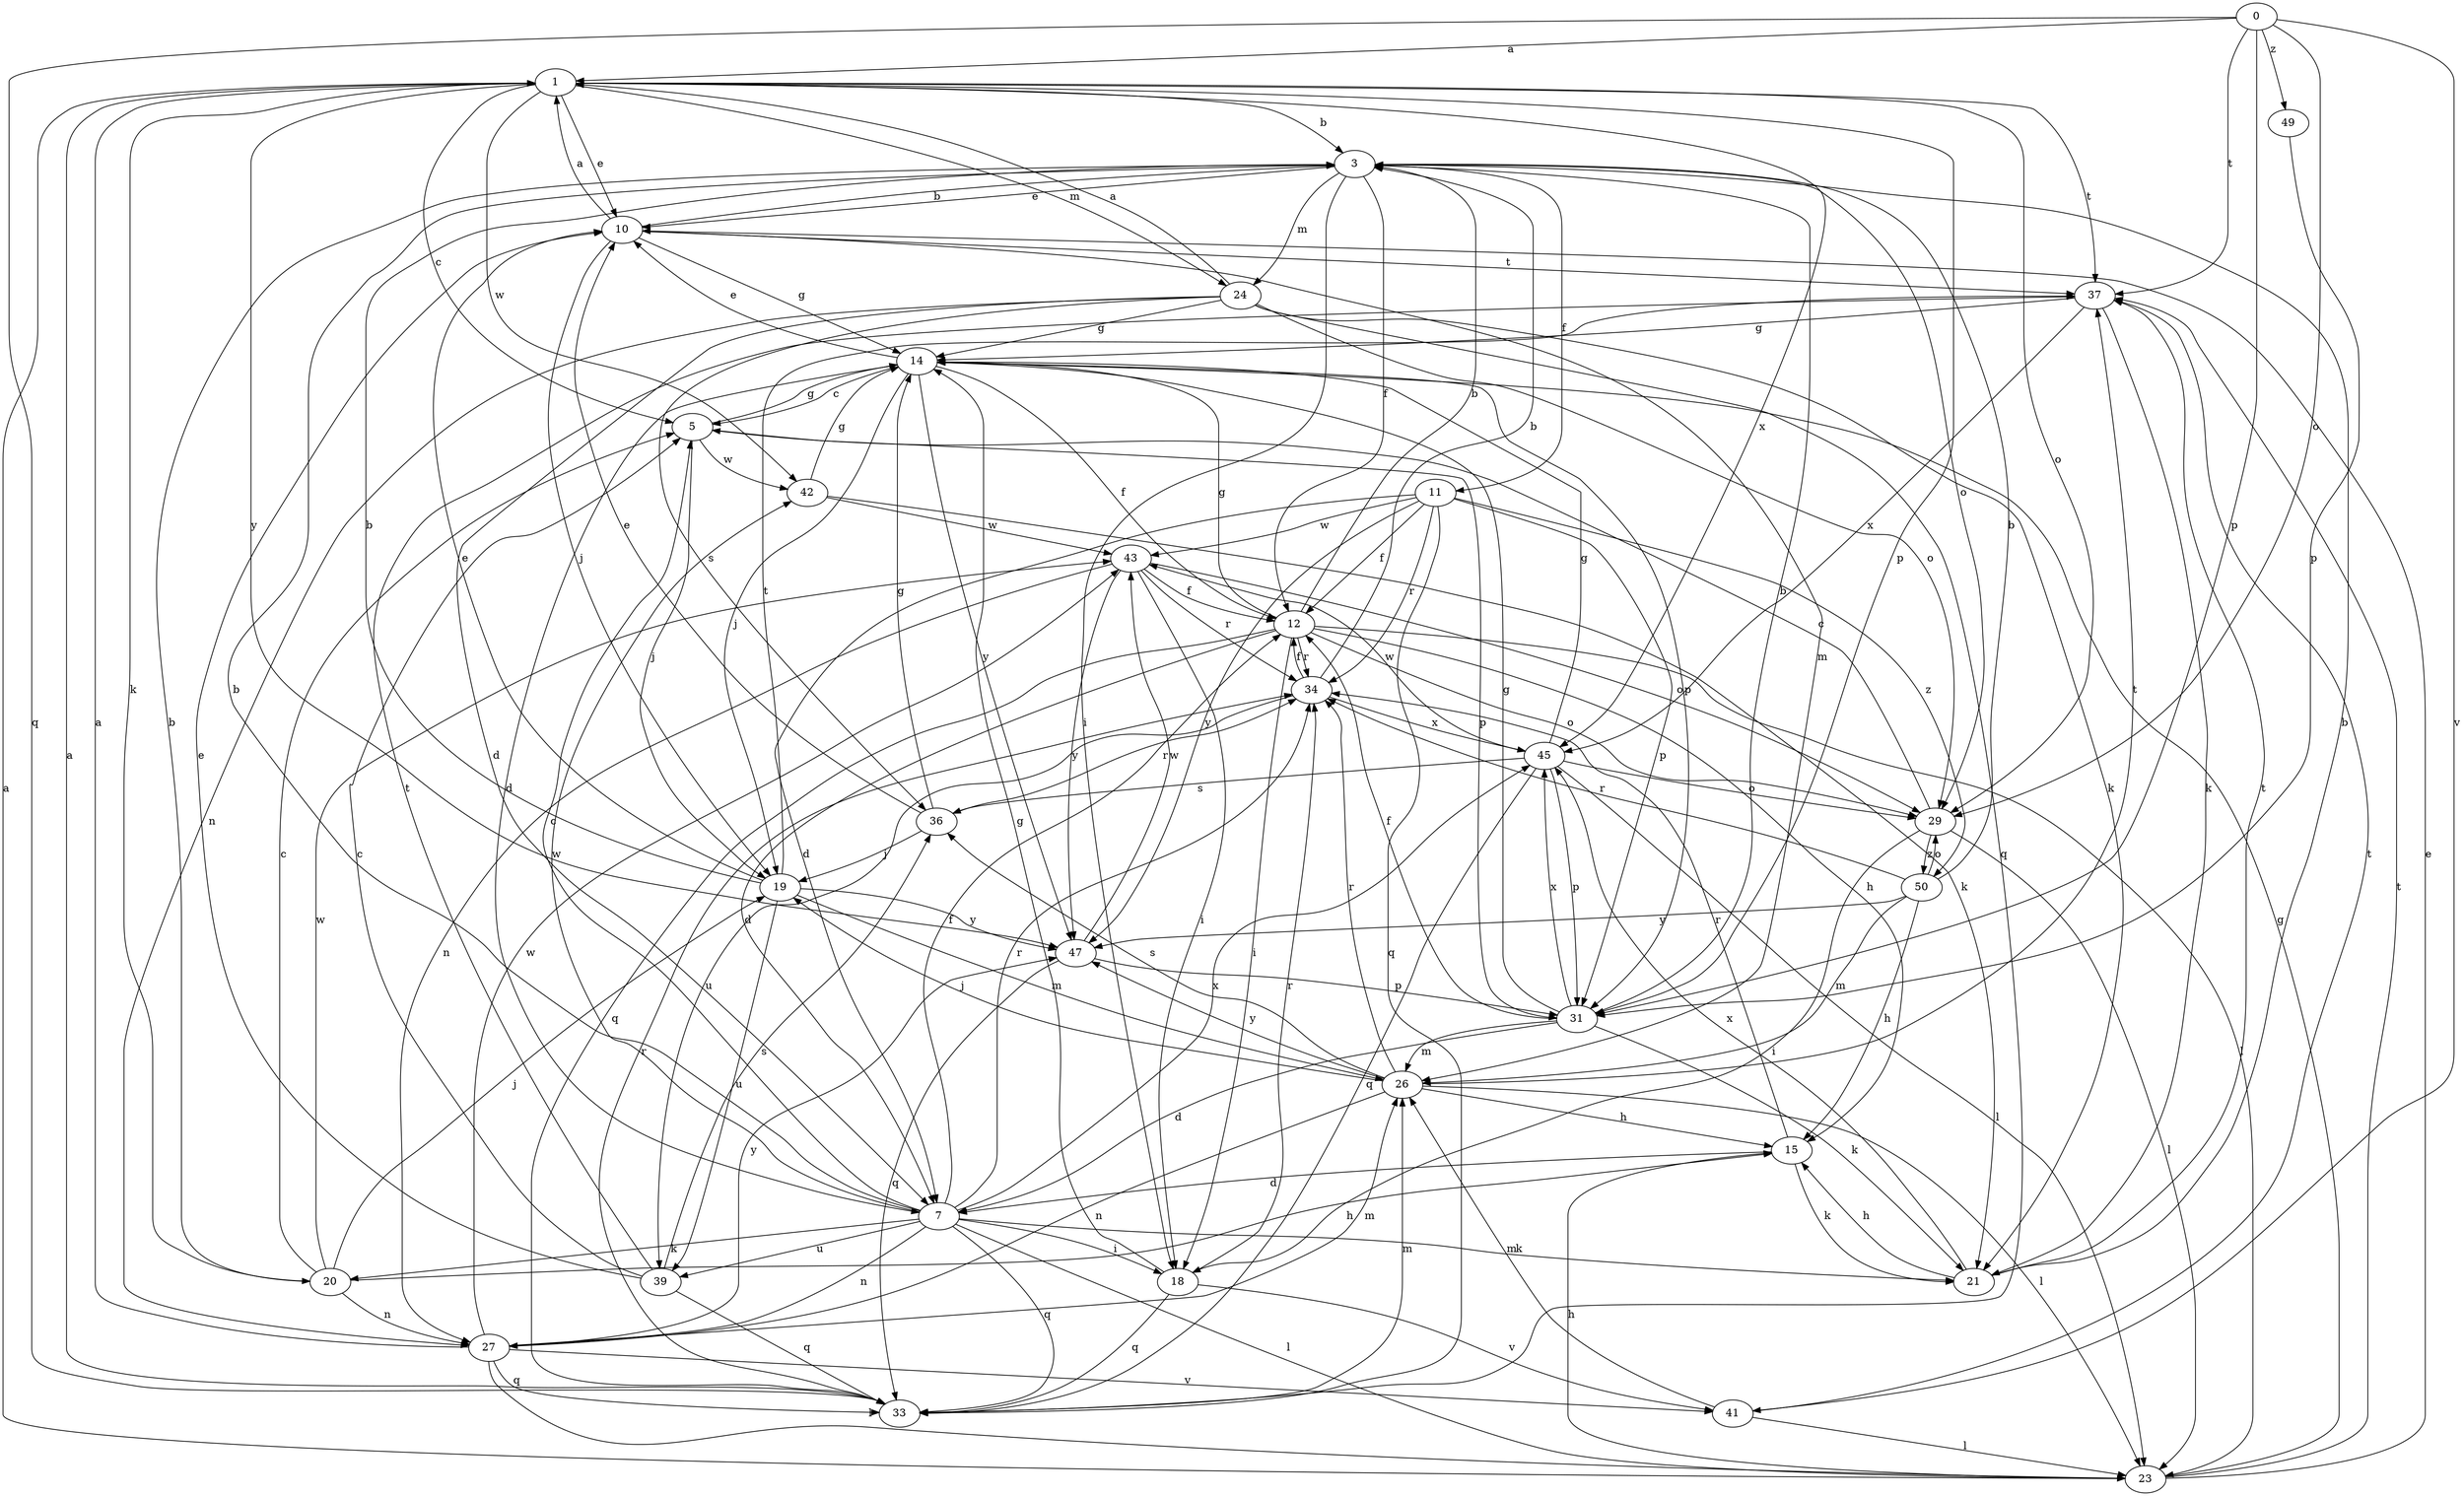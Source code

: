 strict digraph  {
0;
1;
3;
5;
7;
10;
11;
12;
14;
15;
18;
19;
20;
21;
23;
24;
26;
27;
29;
31;
33;
34;
36;
37;
39;
41;
42;
43;
45;
47;
49;
50;
0 -> 1  [label=a];
0 -> 29  [label=o];
0 -> 31  [label=p];
0 -> 33  [label=q];
0 -> 37  [label=t];
0 -> 41  [label=v];
0 -> 49  [label=z];
1 -> 3  [label=b];
1 -> 5  [label=c];
1 -> 10  [label=e];
1 -> 20  [label=k];
1 -> 24  [label=m];
1 -> 29  [label=o];
1 -> 31  [label=p];
1 -> 37  [label=t];
1 -> 42  [label=w];
1 -> 45  [label=x];
1 -> 47  [label=y];
3 -> 10  [label=e];
3 -> 11  [label=f];
3 -> 12  [label=f];
3 -> 18  [label=i];
3 -> 24  [label=m];
3 -> 29  [label=o];
5 -> 14  [label=g];
5 -> 19  [label=j];
5 -> 31  [label=p];
5 -> 42  [label=w];
7 -> 3  [label=b];
7 -> 5  [label=c];
7 -> 12  [label=f];
7 -> 18  [label=i];
7 -> 20  [label=k];
7 -> 21  [label=k];
7 -> 23  [label=l];
7 -> 27  [label=n];
7 -> 33  [label=q];
7 -> 34  [label=r];
7 -> 39  [label=u];
7 -> 42  [label=w];
7 -> 45  [label=x];
10 -> 1  [label=a];
10 -> 3  [label=b];
10 -> 14  [label=g];
10 -> 19  [label=j];
10 -> 26  [label=m];
10 -> 37  [label=t];
11 -> 7  [label=d];
11 -> 12  [label=f];
11 -> 31  [label=p];
11 -> 33  [label=q];
11 -> 34  [label=r];
11 -> 43  [label=w];
11 -> 47  [label=y];
11 -> 50  [label=z];
12 -> 3  [label=b];
12 -> 7  [label=d];
12 -> 14  [label=g];
12 -> 15  [label=h];
12 -> 18  [label=i];
12 -> 23  [label=l];
12 -> 29  [label=o];
12 -> 33  [label=q];
12 -> 34  [label=r];
14 -> 5  [label=c];
14 -> 7  [label=d];
14 -> 10  [label=e];
14 -> 12  [label=f];
14 -> 19  [label=j];
14 -> 31  [label=p];
14 -> 47  [label=y];
15 -> 7  [label=d];
15 -> 21  [label=k];
15 -> 34  [label=r];
18 -> 14  [label=g];
18 -> 33  [label=q];
18 -> 34  [label=r];
18 -> 41  [label=v];
19 -> 3  [label=b];
19 -> 10  [label=e];
19 -> 26  [label=m];
19 -> 37  [label=t];
19 -> 39  [label=u];
19 -> 47  [label=y];
20 -> 3  [label=b];
20 -> 5  [label=c];
20 -> 15  [label=h];
20 -> 19  [label=j];
20 -> 27  [label=n];
20 -> 43  [label=w];
21 -> 3  [label=b];
21 -> 15  [label=h];
21 -> 37  [label=t];
21 -> 45  [label=x];
23 -> 1  [label=a];
23 -> 10  [label=e];
23 -> 14  [label=g];
23 -> 15  [label=h];
23 -> 37  [label=t];
24 -> 1  [label=a];
24 -> 7  [label=d];
24 -> 14  [label=g];
24 -> 21  [label=k];
24 -> 27  [label=n];
24 -> 29  [label=o];
24 -> 33  [label=q];
24 -> 36  [label=s];
26 -> 15  [label=h];
26 -> 19  [label=j];
26 -> 23  [label=l];
26 -> 27  [label=n];
26 -> 34  [label=r];
26 -> 36  [label=s];
26 -> 37  [label=t];
26 -> 47  [label=y];
27 -> 1  [label=a];
27 -> 23  [label=l];
27 -> 26  [label=m];
27 -> 33  [label=q];
27 -> 41  [label=v];
27 -> 43  [label=w];
27 -> 47  [label=y];
29 -> 5  [label=c];
29 -> 18  [label=i];
29 -> 23  [label=l];
29 -> 50  [label=z];
31 -> 3  [label=b];
31 -> 7  [label=d];
31 -> 12  [label=f];
31 -> 14  [label=g];
31 -> 21  [label=k];
31 -> 26  [label=m];
31 -> 45  [label=x];
33 -> 1  [label=a];
33 -> 26  [label=m];
33 -> 34  [label=r];
34 -> 3  [label=b];
34 -> 12  [label=f];
34 -> 39  [label=u];
34 -> 45  [label=x];
36 -> 10  [label=e];
36 -> 14  [label=g];
36 -> 19  [label=j];
36 -> 34  [label=r];
37 -> 14  [label=g];
37 -> 21  [label=k];
37 -> 45  [label=x];
39 -> 5  [label=c];
39 -> 10  [label=e];
39 -> 33  [label=q];
39 -> 36  [label=s];
39 -> 37  [label=t];
41 -> 23  [label=l];
41 -> 26  [label=m];
41 -> 37  [label=t];
42 -> 14  [label=g];
42 -> 21  [label=k];
42 -> 43  [label=w];
43 -> 12  [label=f];
43 -> 18  [label=i];
43 -> 27  [label=n];
43 -> 29  [label=o];
43 -> 34  [label=r];
43 -> 47  [label=y];
45 -> 14  [label=g];
45 -> 23  [label=l];
45 -> 29  [label=o];
45 -> 31  [label=p];
45 -> 33  [label=q];
45 -> 36  [label=s];
45 -> 43  [label=w];
47 -> 31  [label=p];
47 -> 33  [label=q];
47 -> 43  [label=w];
49 -> 31  [label=p];
50 -> 3  [label=b];
50 -> 15  [label=h];
50 -> 26  [label=m];
50 -> 29  [label=o];
50 -> 34  [label=r];
50 -> 47  [label=y];
}
